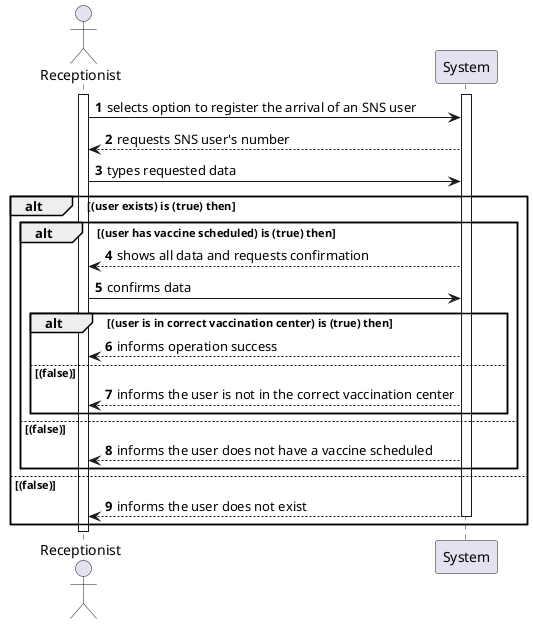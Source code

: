 @startuml
autonumber
actor "Receptionist" as VCR

activate VCR
activate "System"
VCR -> "System" : selects option to register the arrival of an SNS user

"System" --> VCR : requests SNS user's number

VCR -> "System" : types requested data

alt (user exists) is (true) then

alt (user has vaccine scheduled) is (true) then

"System" --> VCR : shows all data and requests confirmation

VCR -> "System" : confirms data

alt (user is in correct vaccination center) is (true) then

"System" --> VCR : informs operation success
else (false)

"System" --> VCR : informs the user is not in the correct vaccination center

end
else (false)

"System" --> VCR : informs the user does not have a vaccine scheduled

end
else (false)

"System" --> VCR : informs the user does not exist

deactivate "System"
end

deactivate VCR

@enduml